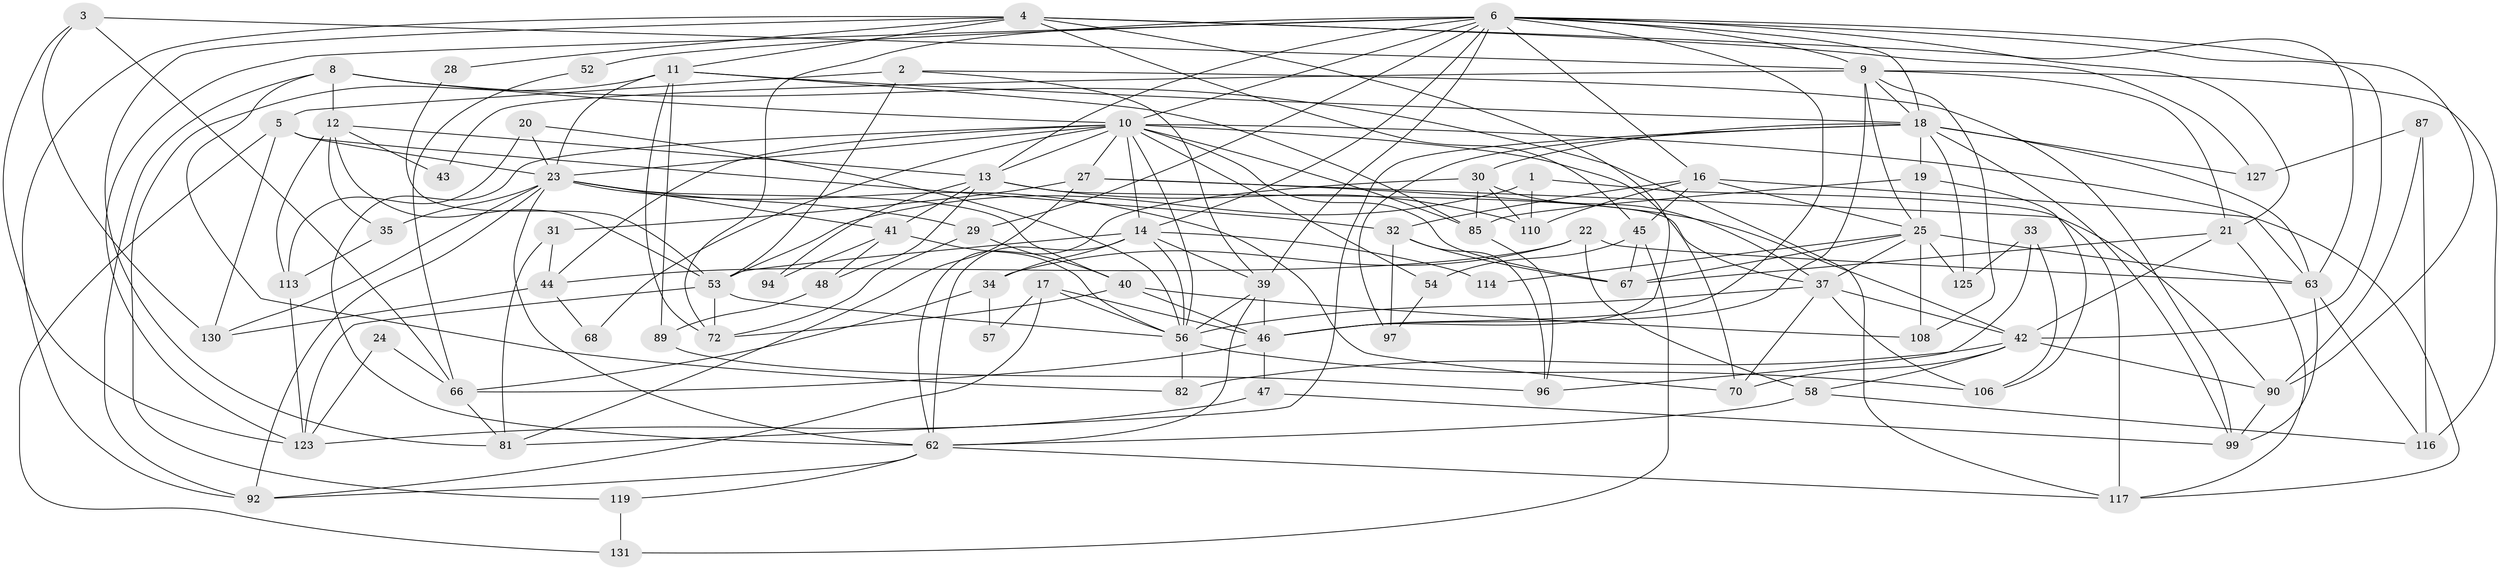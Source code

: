 // original degree distribution, {3: 0.291044776119403, 4: 0.26119402985074625, 5: 0.16417910447761194, 7: 0.03731343283582089, 2: 0.13432835820895522, 6: 0.08955223880597014, 8: 0.014925373134328358, 10: 0.007462686567164179}
// Generated by graph-tools (version 1.1) at 2025/18/03/04/25 18:18:35]
// undirected, 80 vertices, 203 edges
graph export_dot {
graph [start="1"]
  node [color=gray90,style=filled];
  1;
  2;
  3 [super="+36"];
  4 [super="+7"];
  5;
  6 [super="+132+78+69"];
  8;
  9 [super="+74+51+86"];
  10 [super="+126+49+50"];
  11 [super="+129+38"];
  12 [super="+80"];
  13 [super="+112"];
  14 [super="+15+103"];
  16 [super="+95"];
  17;
  18 [super="+71"];
  19;
  20;
  21 [super="+61"];
  22 [super="+26"];
  23 [super="+91"];
  24;
  25 [super="+55"];
  27;
  28;
  29 [super="+60"];
  30 [super="+83"];
  31;
  32 [super="+124"];
  33;
  34 [super="+75"];
  35;
  37 [super="+105"];
  39 [super="+133"];
  40 [super="+101"];
  41;
  42 [super="+88"];
  43;
  44 [super="+65"];
  45 [super="+100"];
  46 [super="+59"];
  47;
  48;
  52;
  53 [super="+102"];
  54;
  56 [super="+79+73"];
  57;
  58;
  62 [super="+111"];
  63 [super="+76"];
  66 [super="+77"];
  67;
  68;
  70;
  72;
  81;
  82;
  85;
  87;
  89 [super="+115"];
  90 [super="+104"];
  92;
  94;
  96;
  97;
  99 [super="+118"];
  106;
  108;
  110;
  113;
  114;
  116;
  117;
  119;
  123;
  125;
  127;
  130;
  131;
  1 -- 110;
  1 -- 117;
  1 -- 53;
  2 -- 5;
  2 -- 53;
  2 -- 99;
  2 -- 39;
  3 -- 130;
  3 -- 9;
  3 -- 66;
  3 -- 123;
  4 -- 92;
  4 -- 81;
  4 -- 11;
  4 -- 63;
  4 -- 28;
  4 -- 46;
  4 -- 127;
  4 -- 45;
  5 -- 131;
  5 -- 23;
  5 -- 130;
  5 -- 32;
  6 -- 18;
  6 -- 90;
  6 -- 52;
  6 -- 39;
  6 -- 29 [weight=2];
  6 -- 9 [weight=3];
  6 -- 42 [weight=2];
  6 -- 14;
  6 -- 46;
  6 -- 72 [weight=2];
  6 -- 13;
  6 -- 16;
  6 -- 21;
  6 -- 123;
  6 -- 10 [weight=2];
  8 -- 117;
  8 -- 82;
  8 -- 92;
  8 -- 12;
  8 -- 10;
  9 -- 108;
  9 -- 21;
  9 -- 25;
  9 -- 18;
  9 -- 116;
  9 -- 43;
  9 -- 46;
  10 -- 85;
  10 -- 54;
  10 -- 44 [weight=2];
  10 -- 13;
  10 -- 14;
  10 -- 68;
  10 -- 70;
  10 -- 23;
  10 -- 27;
  10 -- 62;
  10 -- 63;
  10 -- 67;
  10 -- 56;
  11 -- 85;
  11 -- 119;
  11 -- 72;
  11 -- 89;
  11 -- 18 [weight=2];
  11 -- 23;
  12 -- 53;
  12 -- 113;
  12 -- 35;
  12 -- 43;
  12 -- 13;
  13 -- 37;
  13 -- 41;
  13 -- 94;
  13 -- 110;
  13 -- 48;
  14 -- 114;
  14 -- 56;
  14 -- 39;
  14 -- 53;
  14 -- 62;
  14 -- 34;
  16 -- 32;
  16 -- 117;
  16 -- 110;
  16 -- 25;
  16 -- 45;
  17 -- 92;
  17 -- 46;
  17 -- 57;
  17 -- 56;
  18 -- 97;
  18 -- 81;
  18 -- 19;
  18 -- 127;
  18 -- 125;
  18 -- 30;
  18 -- 63;
  18 -- 99;
  19 -- 85;
  19 -- 106;
  19 -- 25;
  20 -- 113;
  20 -- 56;
  20 -- 23;
  21 -- 42;
  21 -- 117;
  21 -- 67;
  22 -- 58;
  22 -- 34;
  22 -- 44;
  22 -- 63;
  23 -- 41;
  23 -- 92;
  23 -- 130;
  23 -- 35;
  23 -- 70;
  23 -- 40;
  23 -- 29;
  23 -- 62;
  24 -- 66;
  24 -- 123;
  25 -- 37 [weight=2];
  25 -- 67;
  25 -- 108;
  25 -- 114;
  25 -- 125;
  25 -- 63;
  27 -- 81;
  27 -- 31;
  27 -- 90;
  27 -- 42;
  28 -- 53;
  29 -- 40;
  29 -- 72;
  30 -- 85;
  30 -- 62;
  30 -- 110;
  30 -- 37;
  31 -- 81;
  31 -- 44;
  32 -- 67;
  32 -- 97;
  32 -- 96;
  33 -- 106;
  33 -- 96;
  33 -- 125;
  34 -- 57;
  34 -- 66;
  35 -- 113;
  37 -- 70;
  37 -- 56;
  37 -- 106;
  37 -- 42;
  39 -- 56;
  39 -- 46;
  39 -- 62;
  40 -- 46;
  40 -- 72;
  40 -- 108;
  41 -- 48;
  41 -- 94;
  41 -- 56;
  42 -- 58;
  42 -- 82;
  42 -- 70;
  42 -- 90;
  44 -- 130;
  44 -- 68;
  45 -- 67;
  45 -- 54;
  45 -- 131;
  46 -- 47;
  46 -- 66;
  47 -- 123;
  47 -- 99;
  48 -- 89;
  52 -- 66;
  53 -- 123;
  53 -- 72;
  53 -- 56;
  54 -- 97;
  56 -- 106;
  56 -- 82;
  58 -- 116;
  58 -- 62;
  62 -- 92;
  62 -- 117;
  62 -- 119;
  63 -- 99;
  63 -- 116;
  66 -- 81;
  85 -- 96;
  87 -- 116;
  87 -- 127;
  87 -- 90;
  89 -- 96;
  90 -- 99;
  113 -- 123;
  119 -- 131;
}
